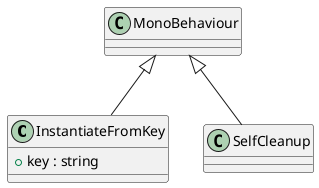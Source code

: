 @startuml
class InstantiateFromKey {
    + key : string
}
class SelfCleanup {
}
MonoBehaviour <|-- InstantiateFromKey
MonoBehaviour <|-- SelfCleanup
@enduml
